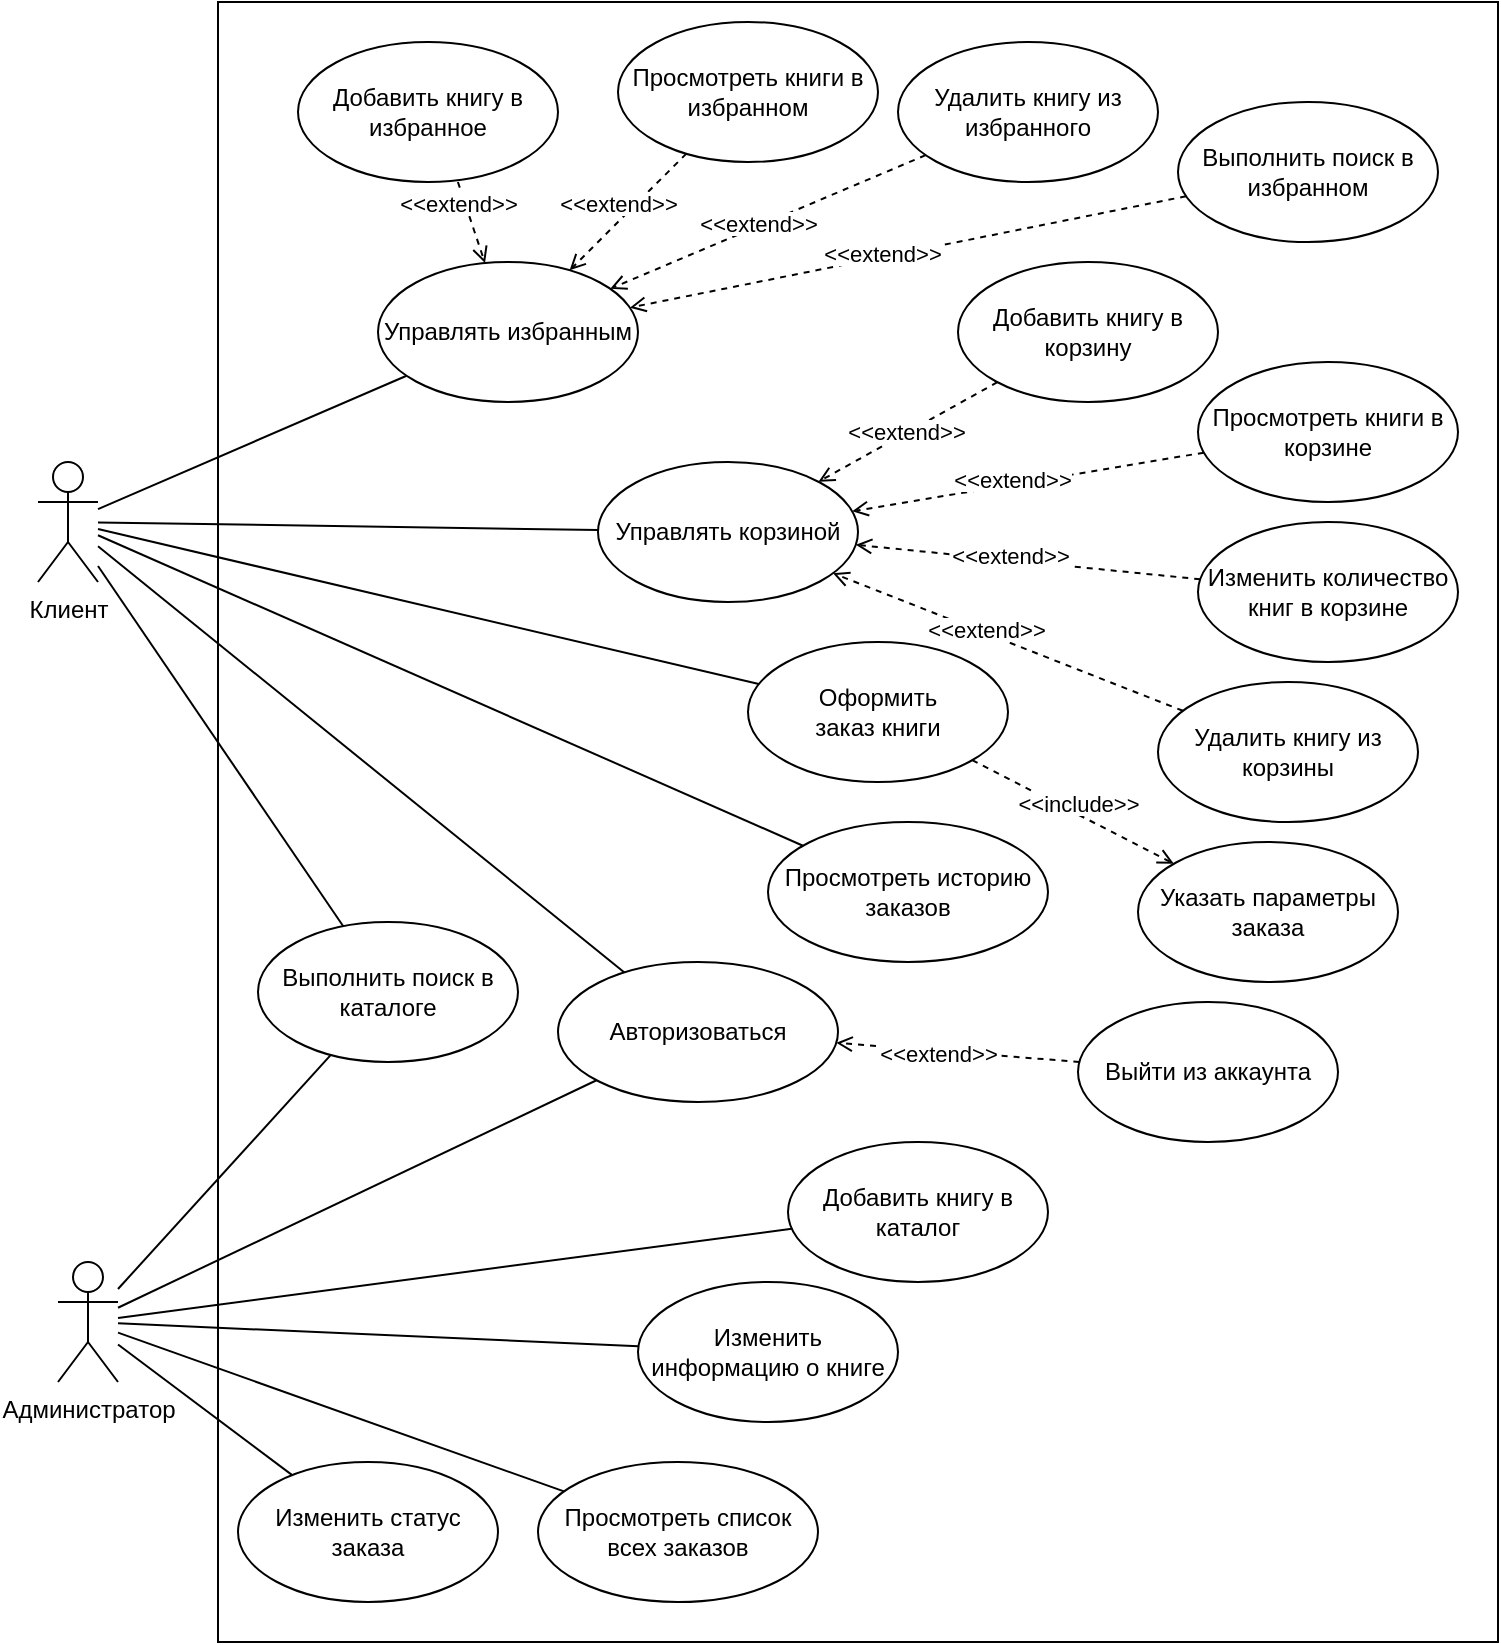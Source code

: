<mxfile version="21.3.2" type="device">
  <diagram name="Page-1" id="PM4iqYuJqUQSGSMbOwis">
    <mxGraphModel dx="1615" dy="4108" grid="1" gridSize="10" guides="1" tooltips="1" connect="1" arrows="1" fold="1" page="1" pageScale="1" pageWidth="4681" pageHeight="3300" math="0" shadow="0">
      <root>
        <mxCell id="0" />
        <mxCell id="1" parent="0" />
        <mxCell id="W2bCWpVPSEu0tEF-oLfz-36" value="" style="rounded=0;whiteSpace=wrap;html=1;" parent="1" vertex="1">
          <mxGeometry x="1290" y="-270" width="640" height="820" as="geometry" />
        </mxCell>
        <mxCell id="yX-R7C6ts8Jbrz31_J5q-1" value="&lt;div&gt;Клиент&lt;/div&gt;" style="shape=umlActor;verticalLabelPosition=bottom;verticalAlign=top;html=1;" parent="1" vertex="1">
          <mxGeometry x="1200" y="-40" width="30" height="60" as="geometry" />
        </mxCell>
        <mxCell id="yX-R7C6ts8Jbrz31_J5q-3" value="&lt;div&gt;Администратор&lt;/div&gt;" style="shape=umlActor;verticalLabelPosition=bottom;verticalAlign=top;html=1;" parent="1" vertex="1">
          <mxGeometry x="1210" y="360" width="30" height="60" as="geometry" />
        </mxCell>
        <mxCell id="yX-R7C6ts8Jbrz31_J5q-4" value="&lt;div&gt;Оформить &lt;br&gt;&lt;/div&gt;&lt;div&gt;заказ книги&lt;/div&gt;" style="ellipse;whiteSpace=wrap;html=1;" parent="1" vertex="1">
          <mxGeometry x="1555" y="50" width="130" height="70" as="geometry" />
        </mxCell>
        <mxCell id="yX-R7C6ts8Jbrz31_J5q-5" value="Добавить книгу в избранное" style="ellipse;whiteSpace=wrap;html=1;" parent="1" vertex="1">
          <mxGeometry x="1330" y="-250" width="130" height="70" as="geometry" />
        </mxCell>
        <mxCell id="yX-R7C6ts8Jbrz31_J5q-6" value="Удалить книгу из избранного" style="ellipse;whiteSpace=wrap;html=1;" parent="1" vertex="1">
          <mxGeometry x="1630" y="-250" width="130" height="70" as="geometry" />
        </mxCell>
        <mxCell id="yX-R7C6ts8Jbrz31_J5q-7" value="Просмотреть историю заказов" style="ellipse;whiteSpace=wrap;html=1;" parent="1" vertex="1">
          <mxGeometry x="1565" y="140" width="140" height="70" as="geometry" />
        </mxCell>
        <mxCell id="yX-R7C6ts8Jbrz31_J5q-8" value="Просмотреть книги в избранном" style="ellipse;whiteSpace=wrap;html=1;" parent="1" vertex="1">
          <mxGeometry x="1490" y="-260" width="130" height="70" as="geometry" />
        </mxCell>
        <mxCell id="yX-R7C6ts8Jbrz31_J5q-9" value="Добавить книгу в каталог" style="ellipse;whiteSpace=wrap;html=1;" parent="1" vertex="1">
          <mxGeometry x="1575" y="300" width="130" height="70" as="geometry" />
        </mxCell>
        <mxCell id="yX-R7C6ts8Jbrz31_J5q-10" value="Изменить статус заказа" style="ellipse;whiteSpace=wrap;html=1;" parent="1" vertex="1">
          <mxGeometry x="1300" y="460" width="130" height="70" as="geometry" />
        </mxCell>
        <mxCell id="yX-R7C6ts8Jbrz31_J5q-11" value="&lt;div&gt;Изменить&lt;/div&gt;&lt;div&gt;информацию о книге&lt;/div&gt;" style="ellipse;whiteSpace=wrap;html=1;" parent="1" vertex="1">
          <mxGeometry x="1500" y="370" width="130" height="70" as="geometry" />
        </mxCell>
        <mxCell id="yX-R7C6ts8Jbrz31_J5q-13" value="&lt;div&gt;Выполнить поиск в каталоге&lt;/div&gt;" style="ellipse;whiteSpace=wrap;html=1;" parent="1" vertex="1">
          <mxGeometry x="1310" y="190" width="130" height="70" as="geometry" />
        </mxCell>
        <mxCell id="yX-R7C6ts8Jbrz31_J5q-14" value="Авторизоваться" style="ellipse;whiteSpace=wrap;html=1;" parent="1" vertex="1">
          <mxGeometry x="1460" y="210" width="140" height="70" as="geometry" />
        </mxCell>
        <mxCell id="yX-R7C6ts8Jbrz31_J5q-31" value="" style="endArrow=none;endFill=0;endSize=12;html=1;rounded=0;" parent="1" source="yX-R7C6ts8Jbrz31_J5q-1" target="yX-R7C6ts8Jbrz31_J5q-4" edge="1">
          <mxGeometry width="160" relative="1" as="geometry">
            <mxPoint x="169" y="210" as="sourcePoint" />
            <mxPoint x="152" y="120" as="targetPoint" />
          </mxGeometry>
        </mxCell>
        <mxCell id="yX-R7C6ts8Jbrz31_J5q-32" value="" style="endArrow=none;endFill=0;endSize=12;html=1;rounded=0;" parent="1" source="yX-R7C6ts8Jbrz31_J5q-1" target="yX-R7C6ts8Jbrz31_J5q-7" edge="1">
          <mxGeometry width="160" relative="1" as="geometry">
            <mxPoint x="190" y="219" as="sourcePoint" />
            <mxPoint x="262" y="118" as="targetPoint" />
          </mxGeometry>
        </mxCell>
        <mxCell id="yX-R7C6ts8Jbrz31_J5q-33" value="" style="endArrow=none;endFill=0;endSize=12;html=1;rounded=0;" parent="1" source="yX-R7C6ts8Jbrz31_J5q-1" target="yX-R7C6ts8Jbrz31_J5q-13" edge="1">
          <mxGeometry width="160" relative="1" as="geometry">
            <mxPoint x="190" y="232" as="sourcePoint" />
            <mxPoint x="390" y="120" as="targetPoint" />
          </mxGeometry>
        </mxCell>
        <mxCell id="yX-R7C6ts8Jbrz31_J5q-34" value="" style="endArrow=none;endFill=0;endSize=12;html=1;rounded=0;" parent="1" source="yX-R7C6ts8Jbrz31_J5q-1" target="yX-R7C6ts8Jbrz31_J5q-14" edge="1">
          <mxGeometry width="160" relative="1" as="geometry">
            <mxPoint x="190" y="237" as="sourcePoint" />
            <mxPoint x="479" y="177" as="targetPoint" />
          </mxGeometry>
        </mxCell>
        <mxCell id="yX-R7C6ts8Jbrz31_J5q-39" value="" style="endArrow=none;endFill=0;endSize=12;html=1;rounded=0;" parent="1" source="yX-R7C6ts8Jbrz31_J5q-3" target="yX-R7C6ts8Jbrz31_J5q-9" edge="1">
          <mxGeometry width="160" relative="1" as="geometry">
            <mxPoint x="751" y="160" as="sourcePoint" />
            <mxPoint x="1040" y="100" as="targetPoint" />
          </mxGeometry>
        </mxCell>
        <mxCell id="yX-R7C6ts8Jbrz31_J5q-40" value="" style="endArrow=none;endFill=0;endSize=12;html=1;rounded=0;" parent="1" source="yX-R7C6ts8Jbrz31_J5q-3" target="yX-R7C6ts8Jbrz31_J5q-10" edge="1">
          <mxGeometry width="160" relative="1" as="geometry">
            <mxPoint x="890" y="221" as="sourcePoint" />
            <mxPoint x="728" y="121" as="targetPoint" />
          </mxGeometry>
        </mxCell>
        <mxCell id="yX-R7C6ts8Jbrz31_J5q-41" value="" style="endArrow=none;endFill=0;endSize=12;html=1;rounded=0;" parent="1" source="yX-R7C6ts8Jbrz31_J5q-3" target="yX-R7C6ts8Jbrz31_J5q-11" edge="1">
          <mxGeometry width="160" relative="1" as="geometry">
            <mxPoint x="891" y="200" as="sourcePoint" />
            <mxPoint x="851" y="119" as="targetPoint" />
          </mxGeometry>
        </mxCell>
        <mxCell id="yX-R7C6ts8Jbrz31_J5q-53" value="" style="endArrow=none;endFill=0;endSize=12;html=1;rounded=0;" parent="1" source="yX-R7C6ts8Jbrz31_J5q-3" target="yX-R7C6ts8Jbrz31_J5q-13" edge="1">
          <mxGeometry width="160" relative="1" as="geometry">
            <mxPoint x="820" y="207" as="sourcePoint" />
            <mxPoint x="720" y="124" as="targetPoint" />
          </mxGeometry>
        </mxCell>
        <mxCell id="yX-R7C6ts8Jbrz31_J5q-54" value="" style="endArrow=none;endFill=0;endSize=12;html=1;rounded=0;" parent="1" source="yX-R7C6ts8Jbrz31_J5q-3" target="yX-R7C6ts8Jbrz31_J5q-14" edge="1">
          <mxGeometry width="160" relative="1" as="geometry">
            <mxPoint x="820" y="217" as="sourcePoint" />
            <mxPoint x="601" y="176" as="targetPoint" />
          </mxGeometry>
        </mxCell>
        <mxCell id="W2bCWpVPSEu0tEF-oLfz-1" value="Добавить книгу в корзину" style="ellipse;whiteSpace=wrap;html=1;" parent="1" vertex="1">
          <mxGeometry x="1660" y="-140" width="130" height="70" as="geometry" />
        </mxCell>
        <mxCell id="W2bCWpVPSEu0tEF-oLfz-2" value="Удалить книгу из корзины" style="ellipse;whiteSpace=wrap;html=1;" parent="1" vertex="1">
          <mxGeometry x="1760" y="70" width="130" height="70" as="geometry" />
        </mxCell>
        <mxCell id="W2bCWpVPSEu0tEF-oLfz-3" value="Просмотреть книги в корзине" style="ellipse;whiteSpace=wrap;html=1;" parent="1" vertex="1">
          <mxGeometry x="1780" y="-90" width="130" height="70" as="geometry" />
        </mxCell>
        <mxCell id="W2bCWpVPSEu0tEF-oLfz-4" value="Изменить количество книг в корзине" style="ellipse;whiteSpace=wrap;html=1;" parent="1" vertex="1">
          <mxGeometry x="1780" y="-10" width="130" height="70" as="geometry" />
        </mxCell>
        <mxCell id="W2bCWpVPSEu0tEF-oLfz-14" value="Управлять избранным" style="ellipse;whiteSpace=wrap;html=1;" parent="1" vertex="1">
          <mxGeometry x="1370" y="-140" width="130" height="70" as="geometry" />
        </mxCell>
        <mxCell id="W2bCWpVPSEu0tEF-oLfz-15" value="Управлять корзиной" style="ellipse;whiteSpace=wrap;html=1;" parent="1" vertex="1">
          <mxGeometry x="1480" y="-40" width="130" height="70" as="geometry" />
        </mxCell>
        <mxCell id="W2bCWpVPSEu0tEF-oLfz-19" value="" style="endArrow=none;endFill=0;endSize=12;html=1;rounded=0;" parent="1" source="yX-R7C6ts8Jbrz31_J5q-1" target="W2bCWpVPSEu0tEF-oLfz-14" edge="1">
          <mxGeometry width="160" relative="1" as="geometry">
            <mxPoint x="1250" y="-41" as="sourcePoint" />
            <mxPoint x="1890" y="-72" as="targetPoint" />
          </mxGeometry>
        </mxCell>
        <mxCell id="W2bCWpVPSEu0tEF-oLfz-22" value="&lt;span style=&quot;background-color: rgb(255, 255, 255);&quot;&gt;&amp;lt;&amp;lt;extend&amp;gt;&amp;gt;&lt;/span&gt;" style="html=1;verticalAlign=bottom;labelBackgroundColor=none;endArrow=open;endFill=0;dashed=1;rounded=0;exitX=0.615;exitY=1;exitDx=0;exitDy=0;exitPerimeter=0;" parent="1" source="yX-R7C6ts8Jbrz31_J5q-5" target="W2bCWpVPSEu0tEF-oLfz-14" edge="1">
          <mxGeometry x="-0.112" y="-6" width="160" relative="1" as="geometry">
            <mxPoint x="1540" y="-40" as="sourcePoint" />
            <mxPoint x="1700" y="-40" as="targetPoint" />
            <mxPoint as="offset" />
          </mxGeometry>
        </mxCell>
        <mxCell id="W2bCWpVPSEu0tEF-oLfz-27" value="" style="endArrow=none;endFill=0;endSize=12;html=1;rounded=0;" parent="1" source="yX-R7C6ts8Jbrz31_J5q-1" target="W2bCWpVPSEu0tEF-oLfz-15" edge="1">
          <mxGeometry width="160" relative="1" as="geometry">
            <mxPoint x="1260" y="1" as="sourcePoint" />
            <mxPoint x="1372" y="-69" as="targetPoint" />
          </mxGeometry>
        </mxCell>
        <mxCell id="W2bCWpVPSEu0tEF-oLfz-32" value="&lt;div&gt;Выполнить поиск в избранном&lt;br&gt;&lt;/div&gt;" style="ellipse;whiteSpace=wrap;html=1;" parent="1" vertex="1">
          <mxGeometry x="1770" y="-220" width="130" height="70" as="geometry" />
        </mxCell>
        <mxCell id="W2bCWpVPSEu0tEF-oLfz-34" value="Указать параметры заказа" style="ellipse;whiteSpace=wrap;html=1;" parent="1" vertex="1">
          <mxGeometry x="1750" y="150" width="130" height="70" as="geometry" />
        </mxCell>
        <mxCell id="W2bCWpVPSEu0tEF-oLfz-37" value="Просмотреть список всех заказов" style="ellipse;whiteSpace=wrap;html=1;" parent="1" vertex="1">
          <mxGeometry x="1450" y="460" width="140" height="70" as="geometry" />
        </mxCell>
        <mxCell id="W2bCWpVPSEu0tEF-oLfz-38" value="" style="endArrow=none;endFill=0;endSize=12;html=1;rounded=0;" parent="1" source="yX-R7C6ts8Jbrz31_J5q-3" target="W2bCWpVPSEu0tEF-oLfz-37" edge="1">
          <mxGeometry width="160" relative="1" as="geometry">
            <mxPoint x="1250" y="397" as="sourcePoint" />
            <mxPoint x="1473" y="356" as="targetPoint" />
          </mxGeometry>
        </mxCell>
        <mxCell id="aPdG2oi_cJUpeA34s0-p-1" value="Выйти из аккаунта" style="ellipse;whiteSpace=wrap;html=1;" parent="1" vertex="1">
          <mxGeometry x="1720" y="230" width="130" height="70" as="geometry" />
        </mxCell>
        <mxCell id="Nry9krgRHtffkTsFN4N4-1" value="&lt;span style=&quot;background-color: rgb(255, 255, 255);&quot;&gt;&amp;lt;&amp;lt;extend&amp;gt;&amp;gt;&lt;/span&gt;" style="html=1;verticalAlign=bottom;labelBackgroundColor=none;endArrow=open;endFill=0;dashed=1;rounded=0;" edge="1" parent="1" source="yX-R7C6ts8Jbrz31_J5q-8" target="W2bCWpVPSEu0tEF-oLfz-14">
          <mxGeometry x="0.171" width="160" relative="1" as="geometry">
            <mxPoint x="1420" y="-170" as="sourcePoint" />
            <mxPoint x="1434" y="-129" as="targetPoint" />
            <mxPoint as="offset" />
          </mxGeometry>
        </mxCell>
        <mxCell id="Nry9krgRHtffkTsFN4N4-2" value="&lt;span style=&quot;background-color: rgb(255, 255, 255);&quot;&gt;&amp;lt;&amp;lt;extend&amp;gt;&amp;gt;&lt;/span&gt;" style="html=1;verticalAlign=bottom;labelBackgroundColor=none;endArrow=open;endFill=0;dashed=1;rounded=0;" edge="1" parent="1" source="yX-R7C6ts8Jbrz31_J5q-6" target="W2bCWpVPSEu0tEF-oLfz-14">
          <mxGeometry x="0.099" y="7" width="160" relative="1" as="geometry">
            <mxPoint x="1534" y="-184" as="sourcePoint" />
            <mxPoint x="1476" y="-126" as="targetPoint" />
            <mxPoint as="offset" />
          </mxGeometry>
        </mxCell>
        <mxCell id="Nry9krgRHtffkTsFN4N4-3" value="&lt;span style=&quot;background-color: rgb(255, 255, 255);&quot;&gt;&amp;lt;&amp;lt;extend&amp;gt;&amp;gt;&lt;/span&gt;" style="html=1;verticalAlign=bottom;labelBackgroundColor=none;endArrow=open;endFill=0;dashed=1;rounded=0;" edge="1" parent="1" source="W2bCWpVPSEu0tEF-oLfz-32" target="W2bCWpVPSEu0tEF-oLfz-14">
          <mxGeometry x="0.099" y="7" width="160" relative="1" as="geometry">
            <mxPoint x="1654" y="-183" as="sourcePoint" />
            <mxPoint x="1496" y="-117" as="targetPoint" />
            <mxPoint as="offset" />
          </mxGeometry>
        </mxCell>
        <mxCell id="Nry9krgRHtffkTsFN4N4-4" value="&lt;span style=&quot;background-color: rgb(255, 255, 255);&quot;&gt;&amp;lt;&amp;lt;extend&amp;gt;&amp;gt;&lt;/span&gt;" style="html=1;verticalAlign=bottom;labelBackgroundColor=none;endArrow=open;endFill=0;dashed=1;rounded=0;" edge="1" parent="1" source="W2bCWpVPSEu0tEF-oLfz-1" target="W2bCWpVPSEu0tEF-oLfz-15">
          <mxGeometry x="0.099" y="7" width="160" relative="1" as="geometry">
            <mxPoint x="1664" y="-173" as="sourcePoint" />
            <mxPoint x="1506" y="-107" as="targetPoint" />
            <mxPoint as="offset" />
          </mxGeometry>
        </mxCell>
        <mxCell id="Nry9krgRHtffkTsFN4N4-5" value="&lt;span style=&quot;background-color: rgb(255, 255, 255);&quot;&gt;&amp;lt;&amp;lt;extend&amp;gt;&amp;gt;&lt;/span&gt;" style="html=1;verticalAlign=bottom;labelBackgroundColor=none;endArrow=open;endFill=0;dashed=1;rounded=0;" edge="1" parent="1" source="W2bCWpVPSEu0tEF-oLfz-3" target="W2bCWpVPSEu0tEF-oLfz-15">
          <mxGeometry x="0.099" y="7" width="160" relative="1" as="geometry">
            <mxPoint x="1690" y="-70" as="sourcePoint" />
            <mxPoint x="1600" y="-20" as="targetPoint" />
            <mxPoint as="offset" />
          </mxGeometry>
        </mxCell>
        <mxCell id="Nry9krgRHtffkTsFN4N4-6" value="&lt;span style=&quot;background-color: rgb(255, 255, 255);&quot;&gt;&amp;lt;&amp;lt;extend&amp;gt;&amp;gt;&lt;/span&gt;" style="html=1;verticalAlign=bottom;labelBackgroundColor=none;endArrow=open;endFill=0;dashed=1;rounded=0;" edge="1" parent="1" source="W2bCWpVPSEu0tEF-oLfz-4" target="W2bCWpVPSEu0tEF-oLfz-15">
          <mxGeometry x="0.099" y="7" width="160" relative="1" as="geometry">
            <mxPoint x="1793" y="-35" as="sourcePoint" />
            <mxPoint x="1617" y="-5" as="targetPoint" />
            <mxPoint as="offset" />
          </mxGeometry>
        </mxCell>
        <mxCell id="Nry9krgRHtffkTsFN4N4-7" value="&lt;span style=&quot;background-color: rgb(255, 255, 255);&quot;&gt;&amp;lt;&amp;lt;extend&amp;gt;&amp;gt;&lt;/span&gt;" style="html=1;verticalAlign=bottom;labelBackgroundColor=none;endArrow=open;endFill=0;dashed=1;rounded=0;" edge="1" parent="1" source="W2bCWpVPSEu0tEF-oLfz-2" target="W2bCWpVPSEu0tEF-oLfz-15">
          <mxGeometry x="0.099" y="7" width="160" relative="1" as="geometry">
            <mxPoint x="1803" y="-25" as="sourcePoint" />
            <mxPoint x="1627" y="5" as="targetPoint" />
            <mxPoint as="offset" />
          </mxGeometry>
        </mxCell>
        <mxCell id="Nry9krgRHtffkTsFN4N4-8" value="&lt;span style=&quot;background-color: rgb(255, 255, 255);&quot;&gt;&amp;lt;&amp;lt;include&amp;gt;&amp;gt;&lt;/span&gt;" style="html=1;verticalAlign=bottom;labelBackgroundColor=none;endArrow=open;endFill=0;dashed=1;rounded=0;" edge="1" parent="1" source="yX-R7C6ts8Jbrz31_J5q-4" target="W2bCWpVPSEu0tEF-oLfz-34">
          <mxGeometry x="0.079" y="-3" width="160" relative="1" as="geometry">
            <mxPoint x="1782" y="94" as="sourcePoint" />
            <mxPoint x="1608" y="26" as="targetPoint" />
            <mxPoint as="offset" />
          </mxGeometry>
        </mxCell>
        <mxCell id="Nry9krgRHtffkTsFN4N4-9" value="&lt;span style=&quot;background-color: rgb(255, 255, 255);&quot;&gt;&amp;lt;&amp;lt;extend&amp;gt;&amp;gt;&lt;/span&gt;" style="html=1;verticalAlign=bottom;labelBackgroundColor=none;endArrow=open;endFill=0;dashed=1;rounded=0;" edge="1" parent="1" source="aPdG2oi_cJUpeA34s0-p-1" target="yX-R7C6ts8Jbrz31_J5q-14">
          <mxGeometry x="0.149" y="10" width="160" relative="1" as="geometry">
            <mxPoint x="1782" y="94" as="sourcePoint" />
            <mxPoint x="1608" y="26" as="targetPoint" />
            <mxPoint y="1" as="offset" />
          </mxGeometry>
        </mxCell>
      </root>
    </mxGraphModel>
  </diagram>
</mxfile>
